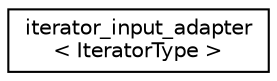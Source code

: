 digraph "Graphical Class Hierarchy"
{
 // LATEX_PDF_SIZE
  edge [fontname="Helvetica",fontsize="10",labelfontname="Helvetica",labelfontsize="10"];
  node [fontname="Helvetica",fontsize="10",shape=record];
  rankdir="LR";
  Node0 [label="iterator_input_adapter\l\< IteratorType \>",height=0.2,width=0.4,color="black", fillcolor="white", style="filled",URL="$classdetail_1_1iterator__input__adapter.html",tooltip=" "];
}
